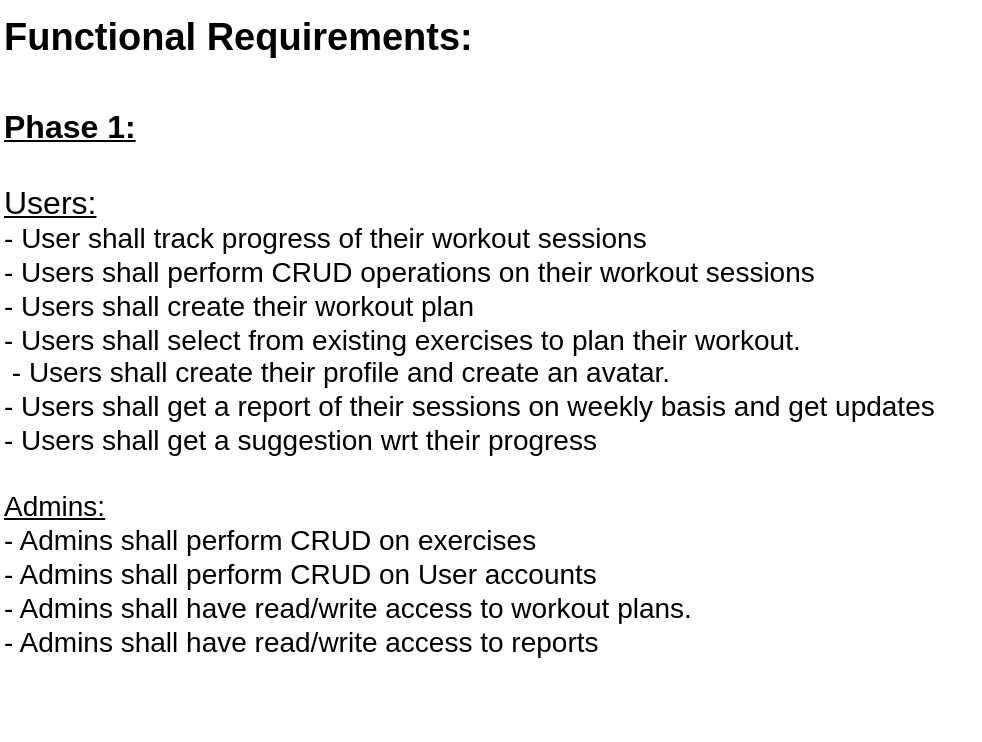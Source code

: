 <mxfile version="26.0.8" pages="3">
  <diagram name="Page-1" id="Rma61bZb7MUfCTm8lEIQ">
    <mxGraphModel dx="2284" dy="1885" grid="1" gridSize="10" guides="1" tooltips="1" connect="1" arrows="1" fold="1" page="1" pageScale="1" pageWidth="850" pageHeight="1100" math="0" shadow="0">
      <root>
        <mxCell id="0" />
        <mxCell id="1" parent="0" />
        <mxCell id="1R2bpq40m8hO-3TRzfZt-1" value="&lt;font style=&quot;font-size: 19px;&quot;&gt;&lt;b style=&quot;&quot;&gt;Functional Requirements:&lt;/b&gt;&lt;/font&gt;&lt;div&gt;&lt;span style=&quot;font-size: 19px;&quot;&gt;&lt;b&gt;&lt;br&gt;&lt;/b&gt;&lt;/span&gt;&lt;div&gt;&lt;font style=&quot;font-size: 16px;&quot;&gt;&lt;u style=&quot;&quot;&gt;&lt;b&gt;Phase 1:&lt;/b&gt;&lt;/u&gt;&lt;/font&gt;&lt;/div&gt;&lt;div&gt;&lt;font style=&quot;font-size: 16px;&quot;&gt;&lt;u style=&quot;&quot;&gt;&lt;br&gt;&lt;/u&gt;&lt;/font&gt;&lt;/div&gt;&lt;div&gt;&lt;font style=&quot;font-size: 16px;&quot;&gt;&lt;u style=&quot;&quot;&gt;Users:&lt;br&gt;&lt;/u&gt;&lt;/font&gt;&lt;div&gt;&lt;font style=&quot;font-size: 14px;&quot;&gt;-&amp;nbsp;&lt;/font&gt;&lt;span style=&quot;font-size: 14px; background-color: transparent; color: light-dark(rgb(0, 0, 0), rgb(255, 255, 255));&quot;&gt;User shall track progress of their workout sessions&lt;/span&gt;&lt;/div&gt;&lt;div&gt;&lt;font style=&quot;font-size: 14px;&quot;&gt;- Users shall perform CRUD operations on their workout sessions&lt;/font&gt;&lt;/div&gt;&lt;div&gt;&lt;font style=&quot;font-size: 14px;&quot;&gt;- Users shall create their workout plan&lt;/font&gt;&lt;/div&gt;&lt;div&gt;&lt;font style=&quot;font-size: 14px;&quot;&gt;- Users shall select from existing exercises to plan their workout.&lt;/font&gt;&lt;/div&gt;&lt;div&gt;&lt;font style=&quot;font-size: 14px;&quot;&gt;&amp;nbsp;- Users shall create their profile and create an avatar.&lt;/font&gt;&lt;/div&gt;&lt;div&gt;&lt;font style=&quot;font-size: 14px;&quot;&gt;- Users shall get a report of their sessions on weekly basis and get updates&lt;/font&gt;&lt;/div&gt;&lt;div&gt;&lt;font style=&quot;font-size: 14px;&quot;&gt;- Users shall get a suggestion wrt their progress&lt;/font&gt;&lt;/div&gt;&lt;div&gt;&lt;font style=&quot;font-size: 14px;&quot;&gt;&lt;br&gt;&lt;/font&gt;&lt;/div&gt;&lt;div&gt;&lt;span style=&quot;font-size: 14px;&quot;&gt;&lt;u&gt;Admins:&lt;/u&gt;&lt;/span&gt;&lt;/div&gt;&lt;div&gt;&lt;span style=&quot;font-size: 14px;&quot;&gt;- Admins shall perform CRUD on exercises&lt;/span&gt;&lt;/div&gt;&lt;div&gt;&lt;span style=&quot;font-size: 14px;&quot;&gt;- Admins shall perform CRUD on User accounts&lt;/span&gt;&lt;/div&gt;&lt;div&gt;&lt;span style=&quot;font-size: 14px;&quot;&gt;- Admins shall have read/write access to workout plans.&lt;/span&gt;&lt;/div&gt;&lt;div&gt;&lt;span style=&quot;font-size: 14px;&quot;&gt;- Admins shall have read/write access to reports&lt;/span&gt;&lt;/div&gt;&lt;div&gt;&lt;span style=&quot;font-size: 14px;&quot;&gt;&amp;nbsp;&lt;/span&gt;&lt;/div&gt;&lt;div&gt;&lt;font style=&quot;font-size: 14px;&quot;&gt;&amp;nbsp;&lt;/font&gt;&lt;/div&gt;&lt;/div&gt;&lt;/div&gt;" style="text;html=1;align=left;verticalAlign=middle;resizable=0;points=[];autosize=1;strokeColor=none;fillColor=none;" vertex="1" parent="1">
          <mxGeometry x="-260" y="-30" width="490" height="370" as="geometry" />
        </mxCell>
      </root>
    </mxGraphModel>
  </diagram>
  <diagram id="ZvIyXGuesxV3l389VI3_" name="Page-2">
    <mxGraphModel dx="2284" dy="785" grid="1" gridSize="10" guides="1" tooltips="1" connect="1" arrows="1" fold="1" page="1" pageScale="1" pageWidth="850" pageHeight="1100" math="0" shadow="0">
      <root>
        <mxCell id="0" />
        <mxCell id="1" parent="0" />
        <mxCell id="04uAFautgGuHwa64fsck-5" value="" style="rounded=0;whiteSpace=wrap;html=1;" vertex="1" parent="1">
          <mxGeometry y="110" width="460" height="410" as="geometry" />
        </mxCell>
        <mxCell id="04uAFautgGuHwa64fsck-1" value="&lt;b&gt;&lt;font style=&quot;font-size: 17px;&quot;&gt;Business Diagram&lt;/font&gt;&lt;/b&gt;" style="text;html=1;align=center;verticalAlign=middle;resizable=0;points=[];autosize=1;strokeColor=none;fillColor=none;" vertex="1" parent="1">
          <mxGeometry x="-35" y="38" width="170" height="30" as="geometry" />
        </mxCell>
        <mxCell id="04uAFautgGuHwa64fsck-2" style="edgeStyle=orthogonalEdgeStyle;rounded=0;orthogonalLoop=1;jettySize=auto;html=1;exitX=0.5;exitY=0.5;exitDx=0;exitDy=0;exitPerimeter=0;entryX=0;entryY=0.5;entryDx=0;entryDy=0;" edge="1" parent="1" source="04uAFautgGuHwa64fsck-3" target="04uAFautgGuHwa64fsck-6">
          <mxGeometry relative="1" as="geometry" />
        </mxCell>
        <mxCell id="04uAFautgGuHwa64fsck-3" value="Users" style="shape=umlActor;verticalLabelPosition=bottom;verticalAlign=top;html=1;" vertex="1" parent="1">
          <mxGeometry x="-130" y="200" width="30" height="60" as="geometry" />
        </mxCell>
        <mxCell id="04uAFautgGuHwa64fsck-11" style="edgeStyle=orthogonalEdgeStyle;rounded=0;orthogonalLoop=1;jettySize=auto;html=1;exitX=0.5;exitY=0.5;exitDx=0;exitDy=0;exitPerimeter=0;entryX=0;entryY=0.75;entryDx=0;entryDy=0;" edge="1" parent="1" source="04uAFautgGuHwa64fsck-4" target="04uAFautgGuHwa64fsck-6">
          <mxGeometry relative="1" as="geometry" />
        </mxCell>
        <mxCell id="04uAFautgGuHwa64fsck-4" value="Admins" style="shape=umlActor;verticalLabelPosition=bottom;verticalAlign=top;html=1;" vertex="1" parent="1">
          <mxGeometry x="-130" y="320" width="30" height="60" as="geometry" />
        </mxCell>
        <mxCell id="04uAFautgGuHwa64fsck-23" style="edgeStyle=orthogonalEdgeStyle;rounded=0;orthogonalLoop=1;jettySize=auto;html=1;exitX=1;exitY=0.25;exitDx=0;exitDy=0;entryX=0;entryY=0.5;entryDx=0;entryDy=0;" edge="1" parent="1" source="04uAFautgGuHwa64fsck-6" target="04uAFautgGuHwa64fsck-7">
          <mxGeometry relative="1" as="geometry" />
        </mxCell>
        <mxCell id="04uAFautgGuHwa64fsck-24" style="edgeStyle=orthogonalEdgeStyle;rounded=0;orthogonalLoop=1;jettySize=auto;html=1;exitX=1;exitY=0.25;exitDx=0;exitDy=0;entryX=0;entryY=0.5;entryDx=0;entryDy=0;" edge="1" parent="1" source="04uAFautgGuHwa64fsck-6" target="04uAFautgGuHwa64fsck-8">
          <mxGeometry relative="1" as="geometry" />
        </mxCell>
        <mxCell id="04uAFautgGuHwa64fsck-25" style="edgeStyle=orthogonalEdgeStyle;rounded=0;orthogonalLoop=1;jettySize=auto;html=1;exitX=1;exitY=0.75;exitDx=0;exitDy=0;entryX=0;entryY=0.5;entryDx=0;entryDy=0;" edge="1" parent="1" source="04uAFautgGuHwa64fsck-6" target="04uAFautgGuHwa64fsck-16">
          <mxGeometry relative="1" as="geometry" />
        </mxCell>
        <mxCell id="04uAFautgGuHwa64fsck-26" style="edgeStyle=orthogonalEdgeStyle;rounded=0;orthogonalLoop=1;jettySize=auto;html=1;exitX=1;exitY=0.75;exitDx=0;exitDy=0;entryX=0;entryY=0.5;entryDx=0;entryDy=0;" edge="1" parent="1" source="04uAFautgGuHwa64fsck-6" target="04uAFautgGuHwa64fsck-9">
          <mxGeometry relative="1" as="geometry" />
        </mxCell>
        <mxCell id="04uAFautgGuHwa64fsck-6" value="Authentication/authorization" style="rounded=1;whiteSpace=wrap;html=1;" vertex="1" parent="1">
          <mxGeometry x="30" y="230" width="150" height="100" as="geometry" />
        </mxCell>
        <mxCell id="04uAFautgGuHwa64fsck-7" value="workout Plans" style="rounded=1;whiteSpace=wrap;html=1;" vertex="1" parent="1">
          <mxGeometry x="300" y="130" width="120" height="60" as="geometry" />
        </mxCell>
        <mxCell id="04uAFautgGuHwa64fsck-8" value="Session" style="rounded=1;whiteSpace=wrap;html=1;" vertex="1" parent="1">
          <mxGeometry x="300" y="230" width="120" height="60" as="geometry" />
        </mxCell>
        <mxCell id="04uAFautgGuHwa64fsck-9" value="Exercise" style="rounded=1;whiteSpace=wrap;html=1;" vertex="1" parent="1">
          <mxGeometry x="300" y="440" width="120" height="60" as="geometry" />
        </mxCell>
        <mxCell id="04uAFautgGuHwa64fsck-16" value="Reports" style="rounded=1;whiteSpace=wrap;html=1;" vertex="1" parent="1">
          <mxGeometry x="300" y="330" width="120" height="60" as="geometry" />
        </mxCell>
      </root>
    </mxGraphModel>
  </diagram>
  <diagram id="4mgu1ft0hJl_8CPIsoTe" name="Page-3">
    <mxGraphModel dx="1434" dy="785" grid="1" gridSize="10" guides="1" tooltips="1" connect="1" arrows="1" fold="1" page="1" pageScale="1" pageWidth="850" pageHeight="1100" math="0" shadow="0">
      <root>
        <mxCell id="0" />
        <mxCell id="1" parent="0" />
        <mxCell id="uN5A5iq-m1i3sCOUro2g-1" value="&lt;b&gt;&lt;font style=&quot;font-size: 16px;&quot;&gt;Class Diagram&lt;/font&gt;&lt;/b&gt;" style="text;html=1;align=center;verticalAlign=middle;resizable=0;points=[];autosize=1;strokeColor=none;fillColor=none;" vertex="1" parent="1">
          <mxGeometry x="80" y="120" width="130" height="30" as="geometry" />
        </mxCell>
        <mxCell id="uN5A5iq-m1i3sCOUro2g-2" value="&lt;div&gt;&amp;lt;&amp;lt;abstract&amp;gt;&amp;gt;&lt;/div&gt;Person" style="swimlane;fontStyle=1;align=center;verticalAlign=top;childLayout=stackLayout;horizontal=1;startSize=47;horizontalStack=0;resizeParent=1;resizeParentMax=0;resizeLast=0;collapsible=1;marginBottom=0;whiteSpace=wrap;html=1;" vertex="1" parent="1">
          <mxGeometry x="330" y="93" width="200" height="105" as="geometry">
            <mxRectangle x="330" y="93" width="110" height="40" as="alternateBounds" />
          </mxGeometry>
        </mxCell>
        <mxCell id="uN5A5iq-m1i3sCOUro2g-6" value="- PersonSchema" style="text;strokeColor=none;fillColor=none;align=left;verticalAlign=top;spacingLeft=4;spacingRight=4;overflow=hidden;rotatable=0;points=[[0,0.5],[1,0.5]];portConstraint=eastwest;whiteSpace=wrap;html=1;" vertex="1" parent="uN5A5iq-m1i3sCOUro2g-2">
          <mxGeometry y="47" width="200" height="20" as="geometry" />
        </mxCell>
        <mxCell id="uN5A5iq-m1i3sCOUro2g-4" value="" style="line;strokeWidth=1;fillColor=none;align=left;verticalAlign=middle;spacingTop=-1;spacingLeft=3;spacingRight=3;rotatable=0;labelPosition=right;points=[];portConstraint=eastwest;strokeColor=inherit;" vertex="1" parent="uN5A5iq-m1i3sCOUro2g-2">
          <mxGeometry y="67" width="200" height="8" as="geometry" />
        </mxCell>
        <mxCell id="uN5A5iq-m1i3sCOUro2g-5" value="+ personMethods" style="text;strokeColor=none;fillColor=none;align=left;verticalAlign=top;spacingLeft=4;spacingRight=4;overflow=hidden;rotatable=0;points=[[0,0.5],[1,0.5]];portConstraint=eastwest;whiteSpace=wrap;html=1;" vertex="1" parent="uN5A5iq-m1i3sCOUro2g-2">
          <mxGeometry y="75" width="200" height="30" as="geometry" />
        </mxCell>
        <mxCell id="uN5A5iq-m1i3sCOUro2g-16" style="edgeStyle=orthogonalEdgeStyle;rounded=0;orthogonalLoop=1;jettySize=auto;html=1;exitX=0.5;exitY=0;exitDx=0;exitDy=0;endArrow=block;endFill=0;" edge="1" parent="1" source="uN5A5iq-m1i3sCOUro2g-8" target="uN5A5iq-m1i3sCOUro2g-2">
          <mxGeometry relative="1" as="geometry">
            <Array as="points">
              <mxPoint x="260" y="260" />
              <mxPoint x="430" y="260" />
            </Array>
          </mxGeometry>
        </mxCell>
        <mxCell id="uN5A5iq-m1i3sCOUro2g-8" value="Users" style="swimlane;fontStyle=1;align=center;verticalAlign=top;childLayout=stackLayout;horizontal=1;startSize=26;horizontalStack=0;resizeParent=1;resizeParentMax=0;resizeLast=0;collapsible=1;marginBottom=0;whiteSpace=wrap;html=1;" vertex="1" parent="1">
          <mxGeometry x="180" y="410" width="160" height="86" as="geometry" />
        </mxCell>
        <mxCell id="uN5A5iq-m1i3sCOUro2g-9" value="- UserSchema" style="text;strokeColor=none;fillColor=none;align=left;verticalAlign=top;spacingLeft=4;spacingRight=4;overflow=hidden;rotatable=0;points=[[0,0.5],[1,0.5]];portConstraint=eastwest;whiteSpace=wrap;html=1;" vertex="1" parent="uN5A5iq-m1i3sCOUro2g-8">
          <mxGeometry y="26" width="160" height="26" as="geometry" />
        </mxCell>
        <mxCell id="uN5A5iq-m1i3sCOUro2g-10" value="" style="line;strokeWidth=1;fillColor=none;align=left;verticalAlign=middle;spacingTop=-1;spacingLeft=3;spacingRight=3;rotatable=0;labelPosition=right;points=[];portConstraint=eastwest;strokeColor=inherit;" vertex="1" parent="uN5A5iq-m1i3sCOUro2g-8">
          <mxGeometry y="52" width="160" height="8" as="geometry" />
        </mxCell>
        <mxCell id="uN5A5iq-m1i3sCOUro2g-11" value="+ UserMethods" style="text;strokeColor=none;fillColor=none;align=left;verticalAlign=top;spacingLeft=4;spacingRight=4;overflow=hidden;rotatable=0;points=[[0,0.5],[1,0.5]];portConstraint=eastwest;whiteSpace=wrap;html=1;" vertex="1" parent="uN5A5iq-m1i3sCOUro2g-8">
          <mxGeometry y="60" width="160" height="26" as="geometry" />
        </mxCell>
        <mxCell id="uN5A5iq-m1i3sCOUro2g-17" style="edgeStyle=orthogonalEdgeStyle;rounded=0;orthogonalLoop=1;jettySize=auto;html=1;exitX=0.5;exitY=0;exitDx=0;exitDy=0;endArrow=block;endFill=0;" edge="1" parent="1" source="uN5A5iq-m1i3sCOUro2g-12" target="uN5A5iq-m1i3sCOUro2g-2">
          <mxGeometry relative="1" as="geometry">
            <Array as="points">
              <mxPoint x="590" y="260" />
              <mxPoint x="430" y="260" />
            </Array>
          </mxGeometry>
        </mxCell>
        <mxCell id="uN5A5iq-m1i3sCOUro2g-12" value="Admins" style="swimlane;fontStyle=1;align=center;verticalAlign=top;childLayout=stackLayout;horizontal=1;startSize=26;horizontalStack=0;resizeParent=1;resizeParentMax=0;resizeLast=0;collapsible=1;marginBottom=0;whiteSpace=wrap;html=1;" vertex="1" parent="1">
          <mxGeometry x="510" y="310" width="160" height="86" as="geometry" />
        </mxCell>
        <mxCell id="uN5A5iq-m1i3sCOUro2g-13" value="- AdminSchema" style="text;strokeColor=none;fillColor=none;align=left;verticalAlign=top;spacingLeft=4;spacingRight=4;overflow=hidden;rotatable=0;points=[[0,0.5],[1,0.5]];portConstraint=eastwest;whiteSpace=wrap;html=1;" vertex="1" parent="uN5A5iq-m1i3sCOUro2g-12">
          <mxGeometry y="26" width="160" height="26" as="geometry" />
        </mxCell>
        <mxCell id="uN5A5iq-m1i3sCOUro2g-14" value="" style="line;strokeWidth=1;fillColor=none;align=left;verticalAlign=middle;spacingTop=-1;spacingLeft=3;spacingRight=3;rotatable=0;labelPosition=right;points=[];portConstraint=eastwest;strokeColor=inherit;" vertex="1" parent="uN5A5iq-m1i3sCOUro2g-12">
          <mxGeometry y="52" width="160" height="8" as="geometry" />
        </mxCell>
        <mxCell id="uN5A5iq-m1i3sCOUro2g-15" value="+ AdminMethods" style="text;strokeColor=none;fillColor=none;align=left;verticalAlign=top;spacingLeft=4;spacingRight=4;overflow=hidden;rotatable=0;points=[[0,0.5],[1,0.5]];portConstraint=eastwest;whiteSpace=wrap;html=1;" vertex="1" parent="uN5A5iq-m1i3sCOUro2g-12">
          <mxGeometry y="60" width="160" height="26" as="geometry" />
        </mxCell>
        <mxCell id="uN5A5iq-m1i3sCOUro2g-18" style="edgeStyle=orthogonalEdgeStyle;rounded=0;orthogonalLoop=1;jettySize=auto;html=1;exitX=0;exitY=0.5;exitDx=0;exitDy=0;entryX=0.5;entryY=0;entryDx=0;entryDy=0;" edge="1" parent="1" source="uN5A5iq-m1i3sCOUro2g-15" target="uN5A5iq-m1i3sCOUro2g-8">
          <mxGeometry relative="1" as="geometry" />
        </mxCell>
        <mxCell id="uN5A5iq-m1i3sCOUro2g-19" value="Create/Delete" style="edgeLabel;html=1;align=center;verticalAlign=middle;resizable=0;points=[];" vertex="1" connectable="0" parent="uN5A5iq-m1i3sCOUro2g-18">
          <mxGeometry x="0.033" y="2" relative="1" as="geometry">
            <mxPoint as="offset" />
          </mxGeometry>
        </mxCell>
        <mxCell id="uN5A5iq-m1i3sCOUro2g-20" value="PersonSchema:&lt;div&gt;&lt;br&gt;&lt;div&gt;firstName: String&lt;/div&gt;&lt;div&gt;lastName: String&lt;/div&gt;&lt;div&gt;age: Integer&lt;/div&gt;&lt;div&gt;permissions: String&lt;/div&gt;&lt;div&gt;&lt;div&gt;isActive: Boolean&lt;/div&gt;&lt;div&gt;emailId: string&lt;/div&gt;&lt;/div&gt;&lt;/div&gt;&lt;div&gt;username: string&lt;/div&gt;&lt;div&gt;password: string&lt;/div&gt;&lt;div&gt;&lt;br&gt;&lt;/div&gt;&lt;div&gt;PersonMethods:&lt;/div&gt;&lt;div&gt;get/put methods&lt;/div&gt;&lt;div&gt;&lt;br&gt;&lt;/div&gt;" style="text;html=1;align=left;verticalAlign=middle;resizable=0;points=[];autosize=1;strokeColor=none;fillColor=none;" vertex="1" parent="1">
          <mxGeometry x="670" y="45" width="130" height="210" as="geometry" />
        </mxCell>
        <mxCell id="uN5A5iq-m1i3sCOUro2g-21" value="&lt;div&gt;&lt;span style=&quot;background-color: transparent; color: light-dark(rgb(0, 0, 0), rgb(255, 255, 255));&quot;&gt;PersonMethods:&lt;/span&gt;&lt;/div&gt;&lt;div&gt;get/put methods&amp;nbsp;&lt;/div&gt;&lt;div&gt;CRUD users&lt;/div&gt;&lt;div&gt;CRUD reports&lt;/div&gt;&lt;div&gt;CRUD Exercise&lt;/div&gt;&lt;div&gt;&lt;br style=&quot;&quot;&gt;&lt;/div&gt;" style="text;html=1;align=left;verticalAlign=middle;resizable=0;points=[];autosize=1;strokeColor=none;fillColor=none;" vertex="1" parent="1">
          <mxGeometry x="730" y="299" width="110" height="100" as="geometry" />
        </mxCell>
        <mxCell id="T5YKdNHwEMt88tL_SPlt-1" style="edgeStyle=orthogonalEdgeStyle;rounded=0;orthogonalLoop=1;jettySize=auto;html=1;exitX=1;exitY=0.5;exitDx=0;exitDy=0;dashed=1;" edge="1" parent="1" source="uN5A5iq-m1i3sCOUro2g-13" target="uN5A5iq-m1i3sCOUro2g-21">
          <mxGeometry relative="1" as="geometry" />
        </mxCell>
        <mxCell id="T5YKdNHwEMt88tL_SPlt-2" style="edgeStyle=orthogonalEdgeStyle;rounded=0;orthogonalLoop=1;jettySize=auto;html=1;exitX=1;exitY=0.5;exitDx=0;exitDy=0;entryX=0.008;entryY=0.5;entryDx=0;entryDy=0;entryPerimeter=0;dashed=1;dashPattern=1 4;" edge="1" parent="1" source="uN5A5iq-m1i3sCOUro2g-6" target="uN5A5iq-m1i3sCOUro2g-20">
          <mxGeometry relative="1" as="geometry" />
        </mxCell>
        <mxCell id="T5YKdNHwEMt88tL_SPlt-3" value="UserMethods&lt;div&gt;CRUD workoutPlan&lt;/div&gt;&lt;div&gt;CRUD Sessions&lt;/div&gt;" style="text;html=1;align=left;verticalAlign=middle;resizable=0;points=[];autosize=1;strokeColor=none;fillColor=none;" vertex="1" parent="1">
          <mxGeometry x="20" y="470" width="130" height="60" as="geometry" />
        </mxCell>
        <mxCell id="QZy4forwPMUpZrWEwhiQ-1" style="edgeStyle=orthogonalEdgeStyle;rounded=0;orthogonalLoop=1;jettySize=auto;html=1;exitX=0;exitY=0.5;exitDx=0;exitDy=0;dashed=1;dashPattern=1 4;" edge="1" parent="1" source="uN5A5iq-m1i3sCOUro2g-9" target="T5YKdNHwEMt88tL_SPlt-3">
          <mxGeometry relative="1" as="geometry" />
        </mxCell>
      </root>
    </mxGraphModel>
  </diagram>
</mxfile>
